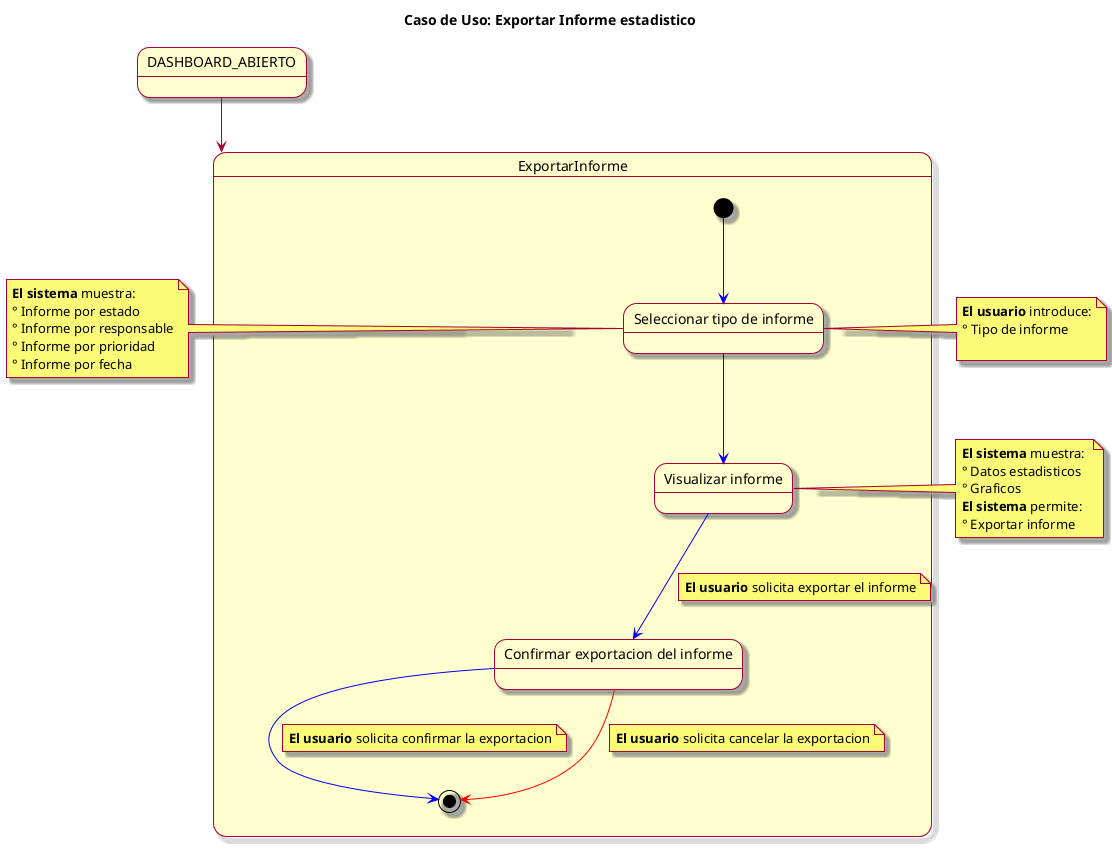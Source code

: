 @startuml
skin rose
title Caso de Uso: Exportar Informe estadistico

state DASHBOARD_ABIERTO


DASHBOARD_ABIERTO --> ExportarInforme

state ExportarInforme {

  [*] -[#blue]-> elegirInforme
  state "Seleccionar tipo de informe" as elegirInforme
  elegirInforme -[#blue]-> visualizarInforme
  state "Visualizar informe" as visualizarInforme
  visualizarInforme -[#blue]-> confirmarExportacion
  note on link: **El usuario** solicita exportar el informe
  state "Confirmar exportacion del informe" as confirmarExportacion
  confirmarExportacion -[#blue]-> [*]
  note on link: **El usuario** solicita confirmar la exportacion
  confirmarExportacion -[#red]-> [*]
  note on link: **El usuario** solicita cancelar la exportacion
    
}


note left of elegirInforme
  **El sistema** muestra: 
  ° Informe por estado
  ° Informe por responsable
  ° Informe por prioridad
  ° Informe por fecha
end note

note right of elegirInforme
  **El usuario** introduce:
  ° Tipo de informe
  
end note
 
note left of visualizarInforme
  **El sistema** muestra: 
  ° Datos estadisticos
  ° Graficos 
  **El sistema** permite:
  ° Exportar informe
end note


@enduml